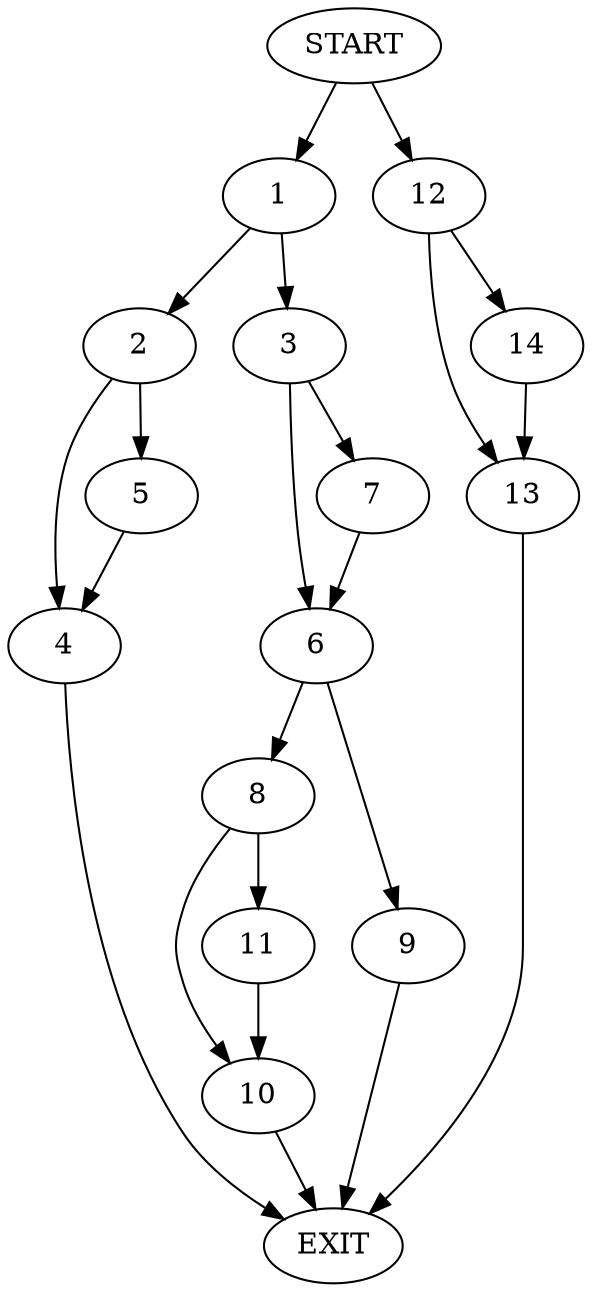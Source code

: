 digraph {
0 [label="START"]
15 [label="EXIT"]
0 -> 1
1 -> 2
1 -> 3
2 -> 4
2 -> 5
3 -> 6
3 -> 7
4 -> 15
5 -> 4
6 -> 8
6 -> 9
7 -> 6
8 -> 10
8 -> 11
9 -> 15
10 -> 15
11 -> 10
0 -> 12
12 -> 13
12 -> 14
14 -> 13
13 -> 15
}
